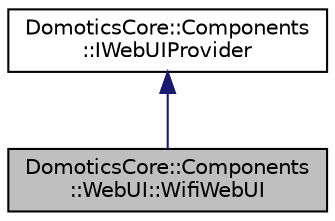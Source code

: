 digraph "DomoticsCore::Components::WebUI::WifiWebUI"
{
 // LATEX_PDF_SIZE
  edge [fontname="Helvetica",fontsize="10",labelfontname="Helvetica",labelfontsize="10"];
  node [fontname="Helvetica",fontsize="10",shape=record];
  Node1 [label="DomoticsCore::Components\l::WebUI::WifiWebUI",height=0.2,width=0.4,color="black", fillcolor="grey75", style="filled", fontcolor="black",tooltip=" "];
  Node2 -> Node1 [dir="back",color="midnightblue",fontsize="10",style="solid",fontname="Helvetica"];
  Node2 [label="DomoticsCore::Components\l::IWebUIProvider",height=0.2,width=0.4,color="black", fillcolor="white", style="filled",URL="$classDomoticsCore_1_1Components_1_1IWebUIProvider.html",tooltip="WebUI Provider interface Components implement this to provide multi-context UI integration."];
}
